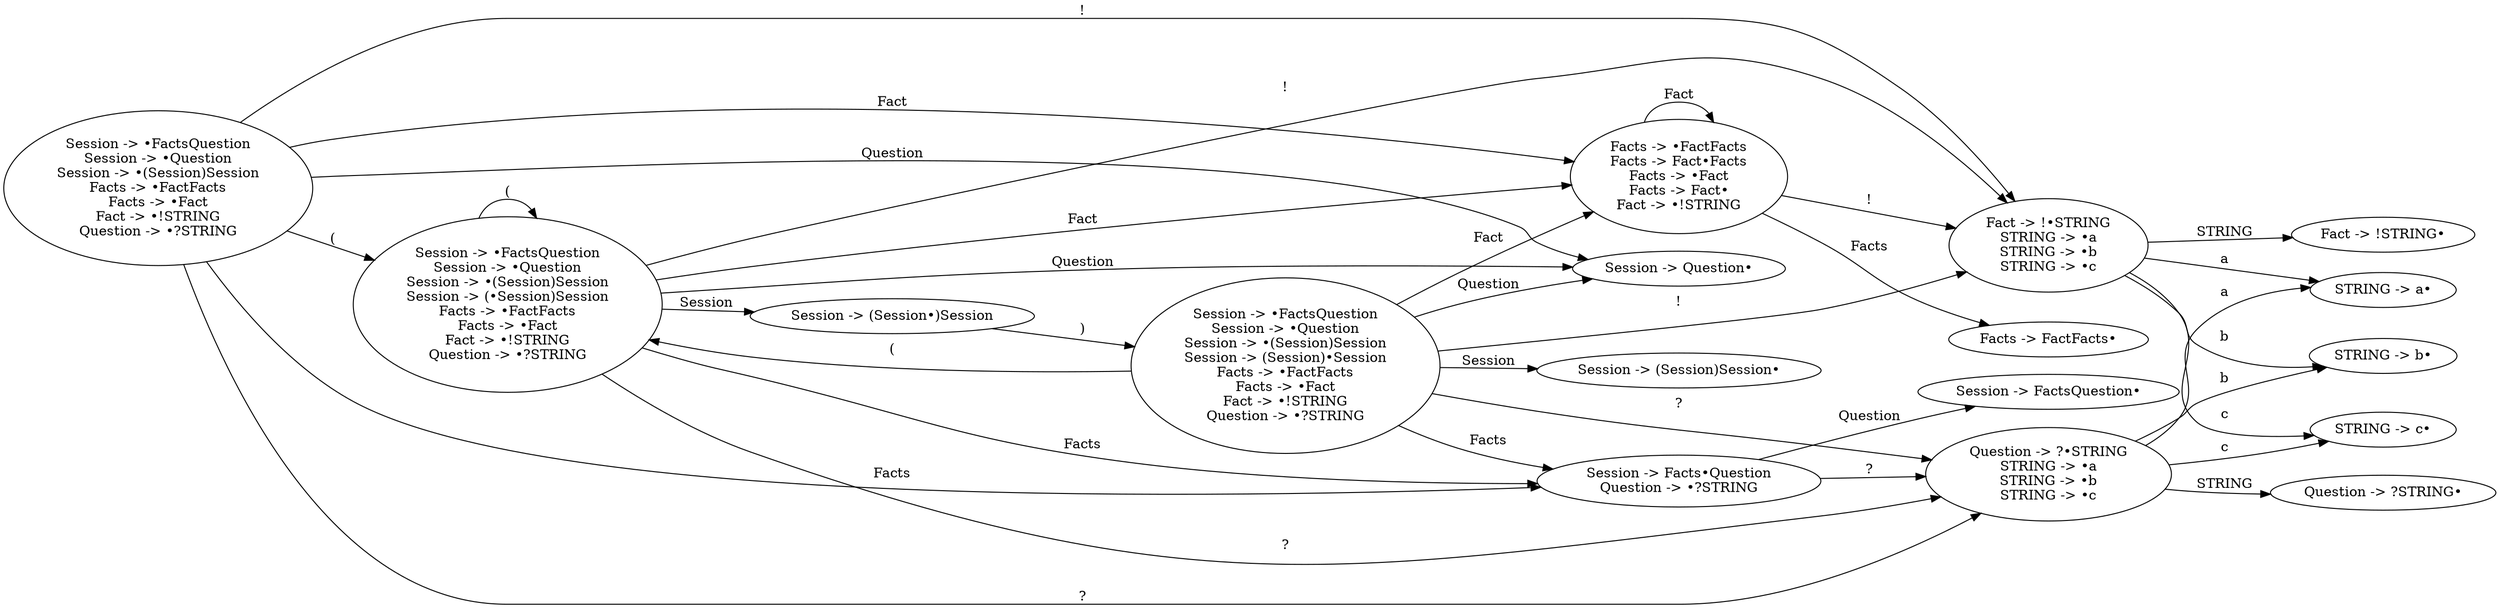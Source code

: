 digraph G {
 rankdir=LR;

  node_1[label="Session -> &bull;FactsQuestion\nSession -> &bull;Question\nSession -> &bull;(Session)Session\nFacts -> &bull;FactFacts\nFacts -> &bull;Fact\nFact -> &bull;!STRING\nQuestion -> &bull;?STRING"];
  node_2[label="Session -> Facts&bull;Question\nQuestion -> &bull;?STRING"];
  node_3[label="Session -> FactsQuestion&bull;"];
  node_4[label="Session -> Question&bull;"];
  node_5[label="Session -> &bull;FactsQuestion\nSession -> &bull;Question\nSession -> &bull;(Session)Session\nSession -> (&bull;Session)Session\nFacts -> &bull;FactFacts\nFacts -> &bull;Fact\nFact -> &bull;!STRING\nQuestion -> &bull;?STRING"];
  node_6[label="Session -> (Session&bull;)Session"];
  node_7[label="Session -> &bull;FactsQuestion\nSession -> &bull;Question\nSession -> &bull;(Session)Session\nSession -> (Session)&bull;Session\nFacts -> &bull;FactFacts\nFacts -> &bull;Fact\nFact -> &bull;!STRING\nQuestion -> &bull;?STRING"];
  node_8[label="Session -> (Session)Session&bull;"];
  node_9[label="Facts -> &bull;FactFacts\nFacts -> Fact&bull;Facts\nFacts -> &bull;Fact\nFacts -> Fact&bull;\nFact -> &bull;!STRING"];
  node_10[label="Facts -> FactFacts&bull;"];
  node_11[label="Fact -> !&bull;STRING\nSTRING -> &bull;a\nSTRING -> &bull;b\nSTRING -> &bull;c"];
  node_12[label="Fact -> !STRING&bull;"];
  node_13[label="STRING -> a&bull;"];
  node_14[label="STRING -> b&bull;"];
  node_15[label="STRING -> c&bull;"];
  node_16[label="Question -> ?&bull;STRING\nSTRING -> &bull;a\nSTRING -> &bull;b\nSTRING -> &bull;c"];
  node_17[label="Question -> ?STRING&bull;"];

  node_1 -> node_2 [label="Facts"];
  node_1 -> node_4 [label="Question"];
  node_1 -> node_5 [label="("];
  node_1 -> node_9 [label="Fact"];
  node_1 -> node_11 [label="!"];
  node_1 -> node_16 [label="?"];
  node_2 -> node_3 [label="Question"];
  node_2 -> node_16 [label="?"];
  node_5 -> node_2 [label="Facts"];
  node_5 -> node_4 [label="Question"];
  node_5 -> node_5 [label="("];
  node_5 -> node_6 [label="Session"];
  node_5 -> node_9 [label="Fact"];
  node_5 -> node_11 [label="!"];
  node_5 -> node_16 [label="?"];
  node_6 -> node_7 [label=")"];
  node_7 -> node_2 [label="Facts"];
  node_7 -> node_4 [label="Question"];
  node_7 -> node_5 [label="("];
  node_7 -> node_8 [label="Session"];
  node_7 -> node_9 [label="Fact"];
  node_7 -> node_11 [label="!"];
  node_7 -> node_16 [label="?"];
  node_9 -> node_9 [label="Fact"];
  node_9 -> node_10 [label="Facts"];
  node_9 -> node_11 [label="!"];
  node_11 -> node_12 [label="STRING"];
  node_11 -> node_13 [label="a"];
  node_11 -> node_14 [label="b"];
  node_11 -> node_15 [label="c"];
  node_16 -> node_13 [label="a"];
  node_16 -> node_14 [label="b"];
  node_16 -> node_15 [label="c"];
  node_16 -> node_17 [label="STRING"];
}